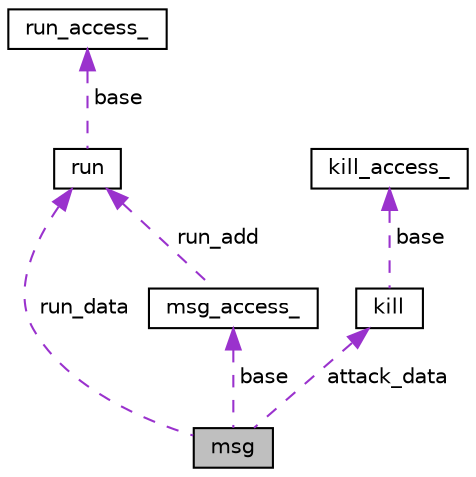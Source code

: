 digraph G
{
  edge [fontname="Helvetica",fontsize="10",labelfontname="Helvetica",labelfontsize="10"];
  node [fontname="Helvetica",fontsize="10",shape=record];
  Node1 [label="msg",height=0.2,width=0.4,color="black", fillcolor="grey75", style="filled" fontcolor="black"];
  Node2 -> Node1 [dir="back",color="darkorchid3",fontsize="10",style="dashed",label=" run_data" ,fontname="Helvetica"];
  Node2 [label="run",height=0.2,width=0.4,color="black", fillcolor="white", style="filled",URL="$structrun.html"];
  Node3 -> Node2 [dir="back",color="darkorchid3",fontsize="10",style="dashed",label=" base" ,fontname="Helvetica"];
  Node3 [label="run_access_",height=0.2,width=0.4,color="black", fillcolor="white", style="filled",URL="$structrun__access__.html"];
  Node4 -> Node1 [dir="back",color="darkorchid3",fontsize="10",style="dashed",label=" base" ,fontname="Helvetica"];
  Node4 [label="msg_access_",height=0.2,width=0.4,color="black", fillcolor="white", style="filled",URL="$structmsg__access__.html"];
  Node2 -> Node4 [dir="back",color="darkorchid3",fontsize="10",style="dashed",label=" run_add" ,fontname="Helvetica"];
  Node5 -> Node1 [dir="back",color="darkorchid3",fontsize="10",style="dashed",label=" attack_data" ,fontname="Helvetica"];
  Node5 [label="kill",height=0.2,width=0.4,color="black", fillcolor="white", style="filled",URL="$structkill.html"];
  Node6 -> Node5 [dir="back",color="darkorchid3",fontsize="10",style="dashed",label=" base" ,fontname="Helvetica"];
  Node6 [label="kill_access_",height=0.2,width=0.4,color="black", fillcolor="white", style="filled",URL="$structkill__access__.html"];
}
